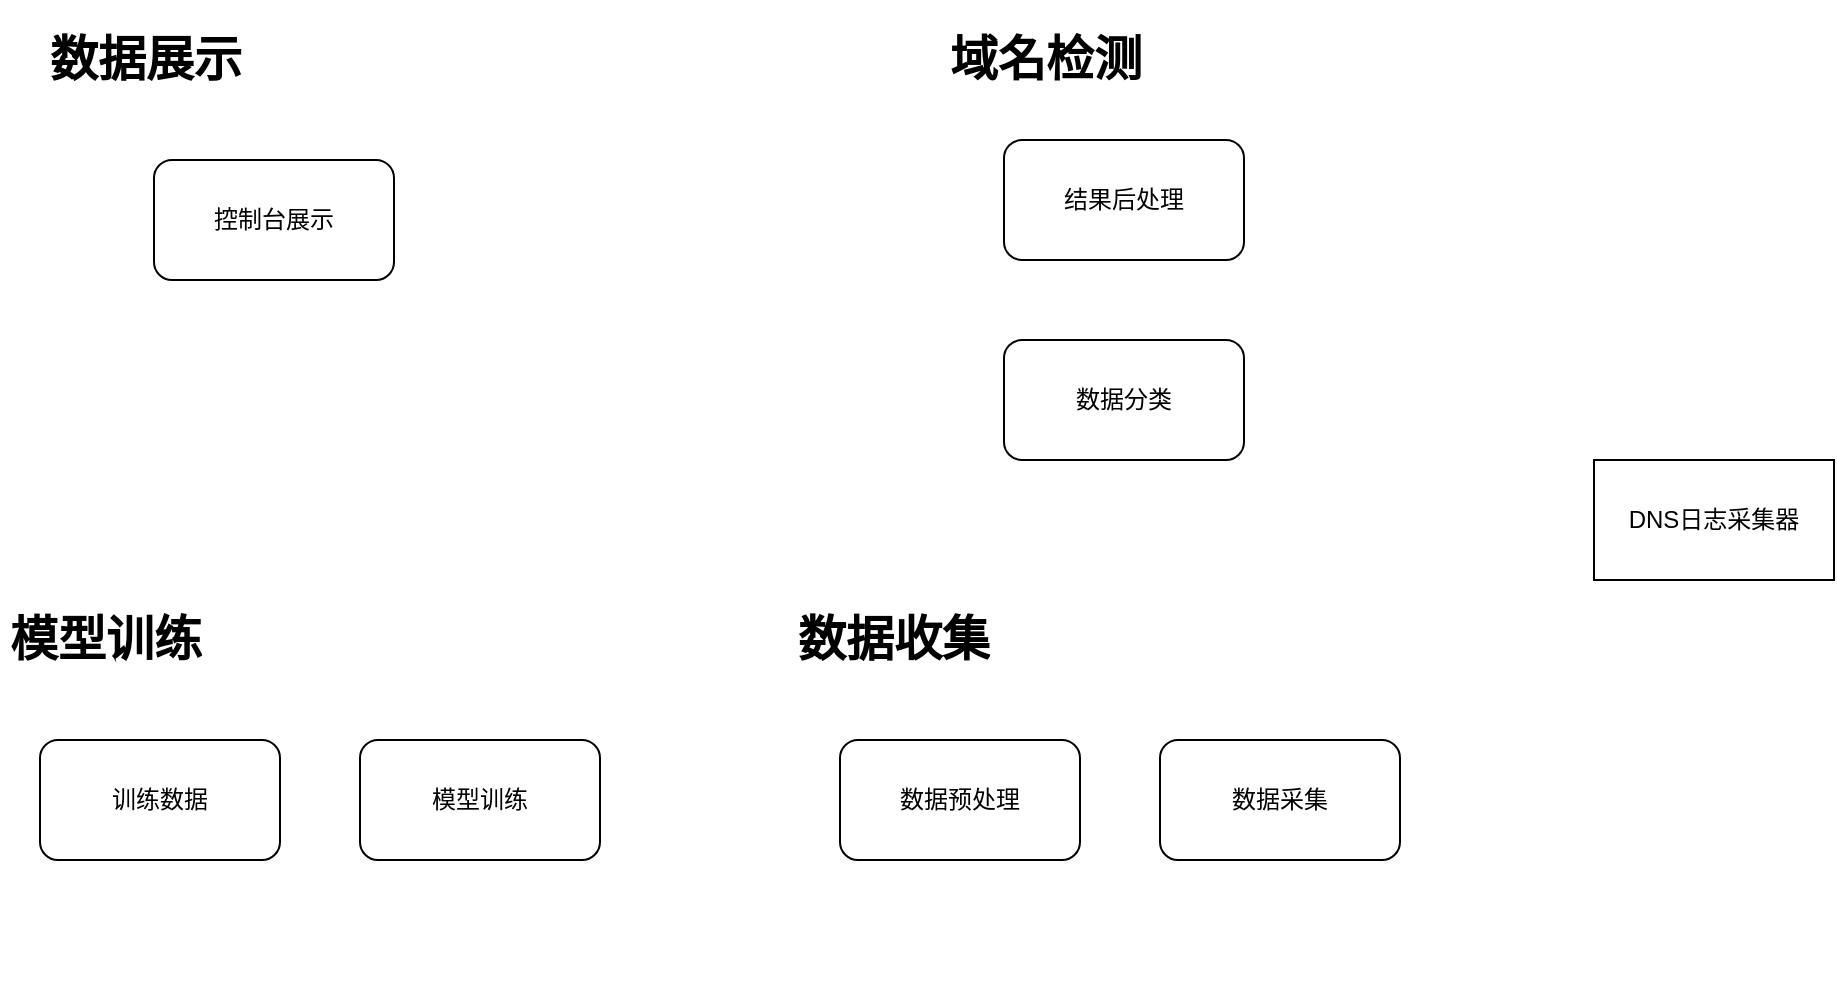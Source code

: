 <mxfile version="22.1.5" type="github">
  <diagram name="第 1 页" id="uzhM0Xe-PuWfZdqkZ__s">
    <mxGraphModel dx="2019" dy="1124" grid="1" gridSize="10" guides="1" tooltips="1" connect="1" arrows="1" fold="1" page="1" pageScale="1" pageWidth="2339" pageHeight="3300" math="0" shadow="0">
      <root>
        <mxCell id="0" />
        <mxCell id="1" parent="0" />
        <mxCell id="g13x6z9LS7QD6a0NOMHG-1" value="DNS日志采集器" style="rounded=0;whiteSpace=wrap;html=1;" vertex="1" parent="1">
          <mxGeometry x="1160" y="350" width="120" height="60" as="geometry" />
        </mxCell>
        <mxCell id="g13x6z9LS7QD6a0NOMHG-3" value="结果后处理" style="rounded=1;whiteSpace=wrap;html=1;" vertex="1" parent="1">
          <mxGeometry x="865" y="190" width="120" height="60" as="geometry" />
        </mxCell>
        <mxCell id="g13x6z9LS7QD6a0NOMHG-4" value="数据采集" style="rounded=1;whiteSpace=wrap;html=1;" vertex="1" parent="1">
          <mxGeometry x="943" y="490" width="120" height="60" as="geometry" />
        </mxCell>
        <mxCell id="g13x6z9LS7QD6a0NOMHG-5" value="数据预处理" style="rounded=1;whiteSpace=wrap;html=1;" vertex="1" parent="1">
          <mxGeometry x="783" y="490" width="120" height="60" as="geometry" />
        </mxCell>
        <mxCell id="g13x6z9LS7QD6a0NOMHG-6" value="训练数据" style="rounded=1;whiteSpace=wrap;html=1;" vertex="1" parent="1">
          <mxGeometry x="383" y="490" width="120" height="60" as="geometry" />
        </mxCell>
        <mxCell id="g13x6z9LS7QD6a0NOMHG-7" value="模型训练" style="rounded=1;whiteSpace=wrap;html=1;" vertex="1" parent="1">
          <mxGeometry x="543" y="490" width="120" height="60" as="geometry" />
        </mxCell>
        <mxCell id="g13x6z9LS7QD6a0NOMHG-8" value="数据分类" style="rounded=1;whiteSpace=wrap;html=1;" vertex="1" parent="1">
          <mxGeometry x="865" y="290" width="120" height="60" as="geometry" />
        </mxCell>
        <mxCell id="g13x6z9LS7QD6a0NOMHG-10" value="&lt;h1&gt;模型训练&lt;/h1&gt;&lt;p&gt;&lt;br&gt;&lt;/p&gt;" style="text;html=1;strokeColor=none;fillColor=none;spacing=5;spacingTop=-20;whiteSpace=wrap;overflow=hidden;rounded=0;" vertex="1" parent="1">
          <mxGeometry x="363" y="420" width="340" height="190" as="geometry" />
        </mxCell>
        <mxCell id="g13x6z9LS7QD6a0NOMHG-11" value="&lt;h1&gt;数据收集&lt;/h1&gt;&lt;p&gt;&lt;br&gt;&lt;/p&gt;" style="text;html=1;strokeColor=none;fillColor=none;spacing=5;spacingTop=-20;whiteSpace=wrap;overflow=hidden;rounded=0;" vertex="1" parent="1">
          <mxGeometry x="757" y="420" width="346" height="190" as="geometry" />
        </mxCell>
        <mxCell id="g13x6z9LS7QD6a0NOMHG-13" value="&lt;h1&gt;域名检测&lt;/h1&gt;&lt;p&gt;&lt;br&gt;&lt;/p&gt;" style="text;html=1;strokeColor=none;fillColor=none;spacing=5;spacingTop=-20;whiteSpace=wrap;overflow=hidden;rounded=0;" vertex="1" parent="1">
          <mxGeometry x="833" y="130" width="200" height="250" as="geometry" />
        </mxCell>
        <mxCell id="g13x6z9LS7QD6a0NOMHG-14" value="&lt;h1&gt;数据展示&lt;/h1&gt;&lt;p&gt;&lt;br&gt;&lt;/p&gt;" style="text;html=1;strokeColor=none;fillColor=none;spacing=5;spacingTop=-20;whiteSpace=wrap;overflow=hidden;rounded=0;" vertex="1" parent="1">
          <mxGeometry x="383" y="130" width="327" height="150" as="geometry" />
        </mxCell>
        <mxCell id="g13x6z9LS7QD6a0NOMHG-16" value="控制台展示" style="rounded=1;whiteSpace=wrap;html=1;" vertex="1" parent="1">
          <mxGeometry x="440" y="200" width="120" height="60" as="geometry" />
        </mxCell>
      </root>
    </mxGraphModel>
  </diagram>
</mxfile>
